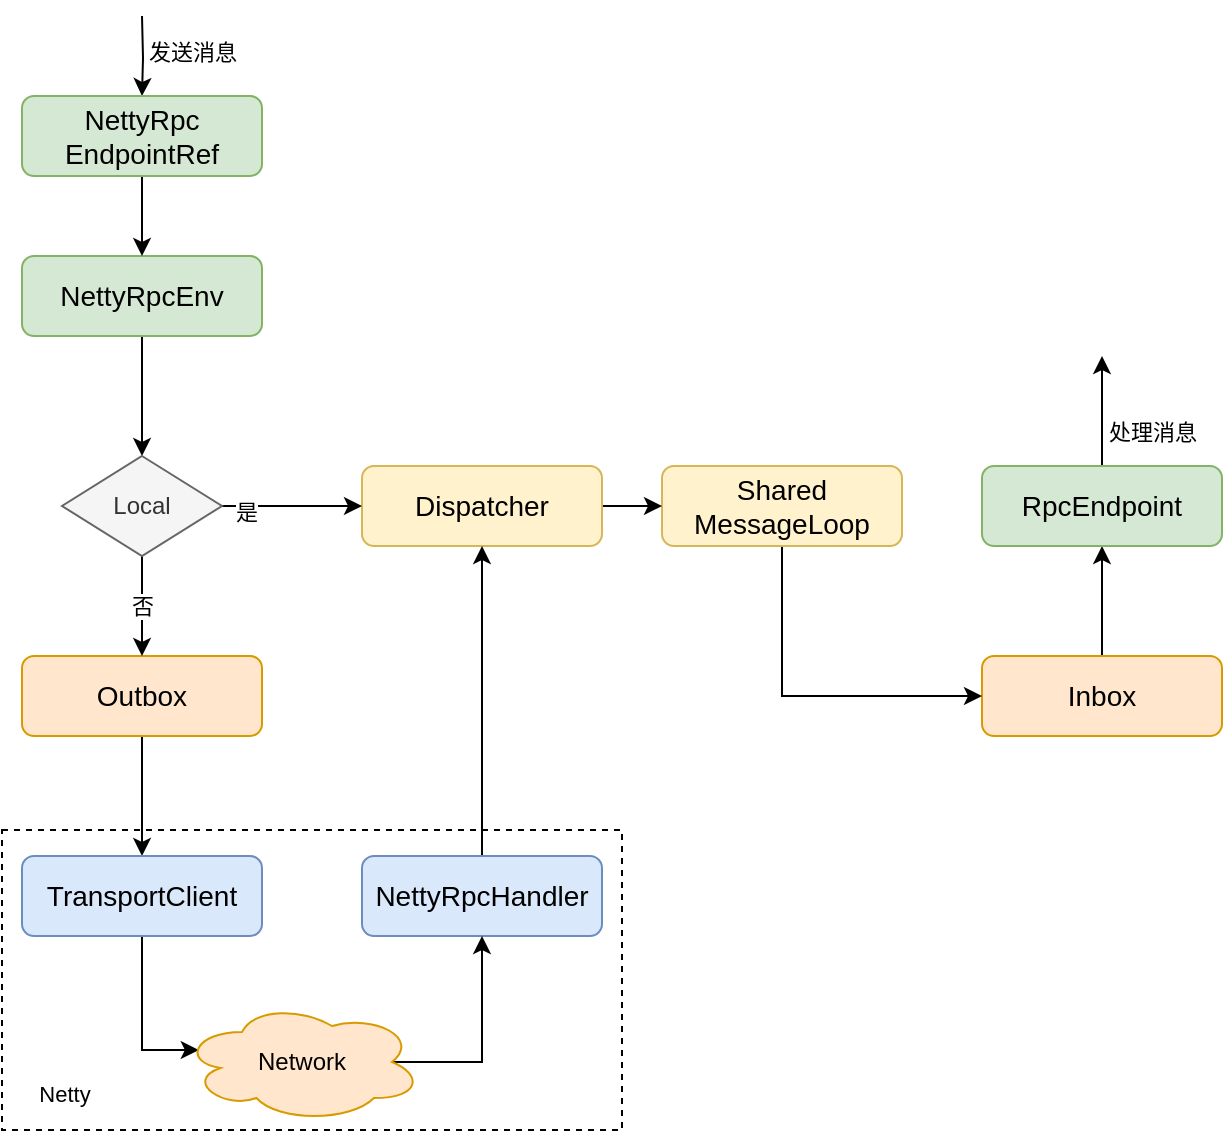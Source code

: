 <mxfile version="20.1.2" type="github">
  <diagram id="L_72mHtXGsl8VxQXnzk-" name="第 1 页">
    <mxGraphModel dx="6225" dy="809" grid="1" gridSize="10" guides="1" tooltips="1" connect="1" arrows="1" fold="1" page="1" pageScale="1" pageWidth="5000" pageHeight="3000" math="0" shadow="0">
      <root>
        <mxCell id="0" />
        <mxCell id="1" parent="0" />
        <mxCell id="AA2X15LhDrR79P4r6UhD-35" value="" style="rounded=0;whiteSpace=wrap;html=1;fillColor=none;dashed=1;" vertex="1" parent="1">
          <mxGeometry x="-3410" y="487" width="310" height="150" as="geometry" />
        </mxCell>
        <mxCell id="AA2X15LhDrR79P4r6UhD-17" style="edgeStyle=orthogonalEdgeStyle;rounded=0;orthogonalLoop=1;jettySize=auto;html=1;exitX=0.5;exitY=1;exitDx=0;exitDy=0;entryX=0.5;entryY=0;entryDx=0;entryDy=0;" edge="1" parent="1" source="AA2X15LhDrR79P4r6UhD-1" target="AA2X15LhDrR79P4r6UhD-13">
          <mxGeometry relative="1" as="geometry" />
        </mxCell>
        <mxCell id="AA2X15LhDrR79P4r6UhD-1" value="Outbox" style="rounded=1;html=1;fontSize=14;whiteSpace=wrap;fillColor=#ffe6cc;strokeColor=#d79b00;" vertex="1" parent="1">
          <mxGeometry x="-3400" y="400" width="120" height="40" as="geometry" />
        </mxCell>
        <mxCell id="AA2X15LhDrR79P4r6UhD-38" style="edgeStyle=orthogonalEdgeStyle;rounded=0;orthogonalLoop=1;jettySize=auto;html=1;exitX=0.5;exitY=0;exitDx=0;exitDy=0;entryX=0.5;entryY=1;entryDx=0;entryDy=0;" edge="1" parent="1" source="AA2X15LhDrR79P4r6UhD-2" target="AA2X15LhDrR79P4r6UhD-19">
          <mxGeometry relative="1" as="geometry" />
        </mxCell>
        <mxCell id="AA2X15LhDrR79P4r6UhD-2" value="Inbox" style="rounded=1;html=1;fontSize=14;whiteSpace=wrap;fillColor=#ffe6cc;strokeColor=#d79b00;" vertex="1" parent="1">
          <mxGeometry x="-2920" y="400" width="120" height="40" as="geometry" />
        </mxCell>
        <mxCell id="AA2X15LhDrR79P4r6UhD-37" style="edgeStyle=orthogonalEdgeStyle;rounded=0;orthogonalLoop=1;jettySize=auto;html=1;exitX=0.5;exitY=1;exitDx=0;exitDy=0;entryX=0;entryY=0.5;entryDx=0;entryDy=0;" edge="1" parent="1" source="AA2X15LhDrR79P4r6UhD-3" target="AA2X15LhDrR79P4r6UhD-2">
          <mxGeometry relative="1" as="geometry" />
        </mxCell>
        <mxCell id="AA2X15LhDrR79P4r6UhD-3" value="&lt;div&gt;Shared&lt;/div&gt;&lt;div&gt;MessageLoop&lt;/div&gt;" style="rounded=1;html=1;fontSize=14;whiteSpace=wrap;fillColor=#fff2cc;strokeColor=#d6b656;" vertex="1" parent="1">
          <mxGeometry x="-3080" y="305" width="120" height="40" as="geometry" />
        </mxCell>
        <mxCell id="AA2X15LhDrR79P4r6UhD-9" style="edgeStyle=orthogonalEdgeStyle;rounded=0;orthogonalLoop=1;jettySize=auto;html=1;exitX=0.5;exitY=1;exitDx=0;exitDy=0;entryX=0.5;entryY=0;entryDx=0;entryDy=0;" edge="1" parent="1" source="AA2X15LhDrR79P4r6UhD-4" target="AA2X15LhDrR79P4r6UhD-8">
          <mxGeometry relative="1" as="geometry" />
        </mxCell>
        <mxCell id="AA2X15LhDrR79P4r6UhD-4" value="NettyRpcEnv" style="rounded=1;html=1;fontSize=14;whiteSpace=wrap;fillColor=#d5e8d4;strokeColor=#82b366;" vertex="1" parent="1">
          <mxGeometry x="-3400" y="200" width="120" height="40" as="geometry" />
        </mxCell>
        <mxCell id="AA2X15LhDrR79P4r6UhD-36" style="edgeStyle=orthogonalEdgeStyle;rounded=0;orthogonalLoop=1;jettySize=auto;html=1;exitX=1;exitY=0.5;exitDx=0;exitDy=0;entryX=0;entryY=0.5;entryDx=0;entryDy=0;" edge="1" parent="1" source="AA2X15LhDrR79P4r6UhD-5" target="AA2X15LhDrR79P4r6UhD-3">
          <mxGeometry relative="1" as="geometry" />
        </mxCell>
        <mxCell id="AA2X15LhDrR79P4r6UhD-5" value="Dispatcher" style="rounded=1;html=1;fontSize=14;whiteSpace=wrap;fillColor=#fff2cc;strokeColor=#d6b656;" vertex="1" parent="1">
          <mxGeometry x="-3230" y="305" width="120" height="40" as="geometry" />
        </mxCell>
        <mxCell id="AA2X15LhDrR79P4r6UhD-11" value="否" style="edgeStyle=orthogonalEdgeStyle;rounded=0;orthogonalLoop=1;jettySize=auto;html=1;exitX=0.5;exitY=1;exitDx=0;exitDy=0;entryX=0.5;entryY=0;entryDx=0;entryDy=0;" edge="1" parent="1" source="AA2X15LhDrR79P4r6UhD-8" target="AA2X15LhDrR79P4r6UhD-1">
          <mxGeometry relative="1" as="geometry" />
        </mxCell>
        <mxCell id="AA2X15LhDrR79P4r6UhD-23" style="edgeStyle=orthogonalEdgeStyle;rounded=0;orthogonalLoop=1;jettySize=auto;html=1;exitX=1;exitY=0.5;exitDx=0;exitDy=0;entryX=0;entryY=0.5;entryDx=0;entryDy=0;" edge="1" parent="1" source="AA2X15LhDrR79P4r6UhD-8" target="AA2X15LhDrR79P4r6UhD-5">
          <mxGeometry relative="1" as="geometry" />
        </mxCell>
        <mxCell id="AA2X15LhDrR79P4r6UhD-24" value="是" style="edgeLabel;html=1;align=center;verticalAlign=middle;resizable=0;points=[];" vertex="1" connectable="0" parent="AA2X15LhDrR79P4r6UhD-23">
          <mxGeometry x="-0.678" y="-3" relative="1" as="geometry">
            <mxPoint as="offset" />
          </mxGeometry>
        </mxCell>
        <mxCell id="AA2X15LhDrR79P4r6UhD-8" value="Local" style="rhombus;whiteSpace=wrap;html=1;fillColor=#f5f5f5;fontColor=#333333;strokeColor=#666666;" vertex="1" parent="1">
          <mxGeometry x="-3380" y="300" width="80" height="50" as="geometry" />
        </mxCell>
        <mxCell id="AA2X15LhDrR79P4r6UhD-33" style="edgeStyle=orthogonalEdgeStyle;rounded=0;orthogonalLoop=1;jettySize=auto;html=1;exitX=0.5;exitY=1;exitDx=0;exitDy=0;entryX=0.07;entryY=0.4;entryDx=0;entryDy=0;entryPerimeter=0;" edge="1" parent="1" source="AA2X15LhDrR79P4r6UhD-13" target="AA2X15LhDrR79P4r6UhD-32">
          <mxGeometry relative="1" as="geometry">
            <Array as="points">
              <mxPoint x="-3340" y="597" />
            </Array>
          </mxGeometry>
        </mxCell>
        <mxCell id="AA2X15LhDrR79P4r6UhD-13" value="TransportClient" style="rounded=1;html=1;fontSize=14;whiteSpace=wrap;fillColor=#dae8fc;strokeColor=#6c8ebf;" vertex="1" parent="1">
          <mxGeometry x="-3400" y="500" width="120" height="40" as="geometry" />
        </mxCell>
        <mxCell id="AA2X15LhDrR79P4r6UhD-22" style="edgeStyle=orthogonalEdgeStyle;rounded=0;orthogonalLoop=1;jettySize=auto;html=1;exitX=0.5;exitY=0;exitDx=0;exitDy=0;entryX=0.5;entryY=1;entryDx=0;entryDy=0;" edge="1" parent="1" source="AA2X15LhDrR79P4r6UhD-14" target="AA2X15LhDrR79P4r6UhD-5">
          <mxGeometry relative="1" as="geometry" />
        </mxCell>
        <mxCell id="AA2X15LhDrR79P4r6UhD-14" value="NettyRpcHandler" style="rounded=1;html=1;fontSize=14;whiteSpace=wrap;fillColor=#dae8fc;strokeColor=#6c8ebf;" vertex="1" parent="1">
          <mxGeometry x="-3230" y="500" width="120" height="40" as="geometry" />
        </mxCell>
        <mxCell id="AA2X15LhDrR79P4r6UhD-16" style="edgeStyle=orthogonalEdgeStyle;rounded=0;orthogonalLoop=1;jettySize=auto;html=1;exitX=0.5;exitY=1;exitDx=0;exitDy=0;entryX=0.5;entryY=0;entryDx=0;entryDy=0;" edge="1" parent="1" source="AA2X15LhDrR79P4r6UhD-15" target="AA2X15LhDrR79P4r6UhD-4">
          <mxGeometry relative="1" as="geometry" />
        </mxCell>
        <mxCell id="AA2X15LhDrR79P4r6UhD-41" style="edgeStyle=orthogonalEdgeStyle;rounded=0;orthogonalLoop=1;jettySize=auto;html=1;exitX=0.5;exitY=0;exitDx=0;exitDy=0;entryX=0.5;entryY=0;entryDx=0;entryDy=0;" edge="1" parent="1" target="AA2X15LhDrR79P4r6UhD-15">
          <mxGeometry relative="1" as="geometry">
            <mxPoint x="-3340" y="80" as="sourcePoint" />
          </mxGeometry>
        </mxCell>
        <mxCell id="AA2X15LhDrR79P4r6UhD-15" value="&lt;div&gt;NettyRpc&lt;/div&gt;&lt;div&gt;EndpointRef&lt;/div&gt;" style="rounded=1;html=1;fontSize=14;whiteSpace=wrap;fillColor=#d5e8d4;strokeColor=#82b366;" vertex="1" parent="1">
          <mxGeometry x="-3400" y="120" width="120" height="40" as="geometry" />
        </mxCell>
        <mxCell id="AA2X15LhDrR79P4r6UhD-42" style="edgeStyle=orthogonalEdgeStyle;rounded=0;orthogonalLoop=1;jettySize=auto;html=1;exitX=0.5;exitY=0;exitDx=0;exitDy=0;" edge="1" parent="1" source="AA2X15LhDrR79P4r6UhD-19">
          <mxGeometry relative="1" as="geometry">
            <mxPoint x="-2860" y="250" as="targetPoint" />
          </mxGeometry>
        </mxCell>
        <mxCell id="AA2X15LhDrR79P4r6UhD-19" value="RpcEndpoint" style="rounded=1;html=1;fontSize=14;whiteSpace=wrap;fillColor=#d5e8d4;strokeColor=#82b366;" vertex="1" parent="1">
          <mxGeometry x="-2920" y="305" width="120" height="40" as="geometry" />
        </mxCell>
        <mxCell id="AA2X15LhDrR79P4r6UhD-34" style="edgeStyle=orthogonalEdgeStyle;rounded=0;orthogonalLoop=1;jettySize=auto;html=1;exitX=0.875;exitY=0.5;exitDx=0;exitDy=0;exitPerimeter=0;entryX=0.5;entryY=1;entryDx=0;entryDy=0;" edge="1" parent="1" source="AA2X15LhDrR79P4r6UhD-32" target="AA2X15LhDrR79P4r6UhD-14">
          <mxGeometry relative="1" as="geometry">
            <Array as="points">
              <mxPoint x="-3170" y="603" />
            </Array>
          </mxGeometry>
        </mxCell>
        <mxCell id="AA2X15LhDrR79P4r6UhD-32" value="Network" style="ellipse;shape=cloud;whiteSpace=wrap;html=1;fillColor=#ffe6cc;strokeColor=#d79b00;" vertex="1" parent="1">
          <mxGeometry x="-3320" y="573" width="120" height="60" as="geometry" />
        </mxCell>
        <mxCell id="AA2X15LhDrR79P4r6UhD-39" value="Netty" style="edgeLabel;html=1;align=center;verticalAlign=middle;resizable=0;points=[];" vertex="1" connectable="0" parent="1">
          <mxGeometry x="-3380" y="620" as="geometry">
            <mxPoint x="1" y="-1" as="offset" />
          </mxGeometry>
        </mxCell>
        <mxCell id="AA2X15LhDrR79P4r6UhD-40" value="发送消息" style="edgeLabel;html=1;align=center;verticalAlign=middle;resizable=0;points=[];" vertex="1" connectable="0" parent="1">
          <mxGeometry x="-3320" y="100" as="geometry">
            <mxPoint x="5" y="-2" as="offset" />
          </mxGeometry>
        </mxCell>
        <mxCell id="AA2X15LhDrR79P4r6UhD-43" value="处理消息" style="edgeLabel;html=1;align=center;verticalAlign=middle;resizable=0;points=[];" vertex="1" connectable="0" parent="1">
          <mxGeometry x="-2840" y="290" as="geometry">
            <mxPoint x="5" y="-2" as="offset" />
          </mxGeometry>
        </mxCell>
      </root>
    </mxGraphModel>
  </diagram>
</mxfile>
